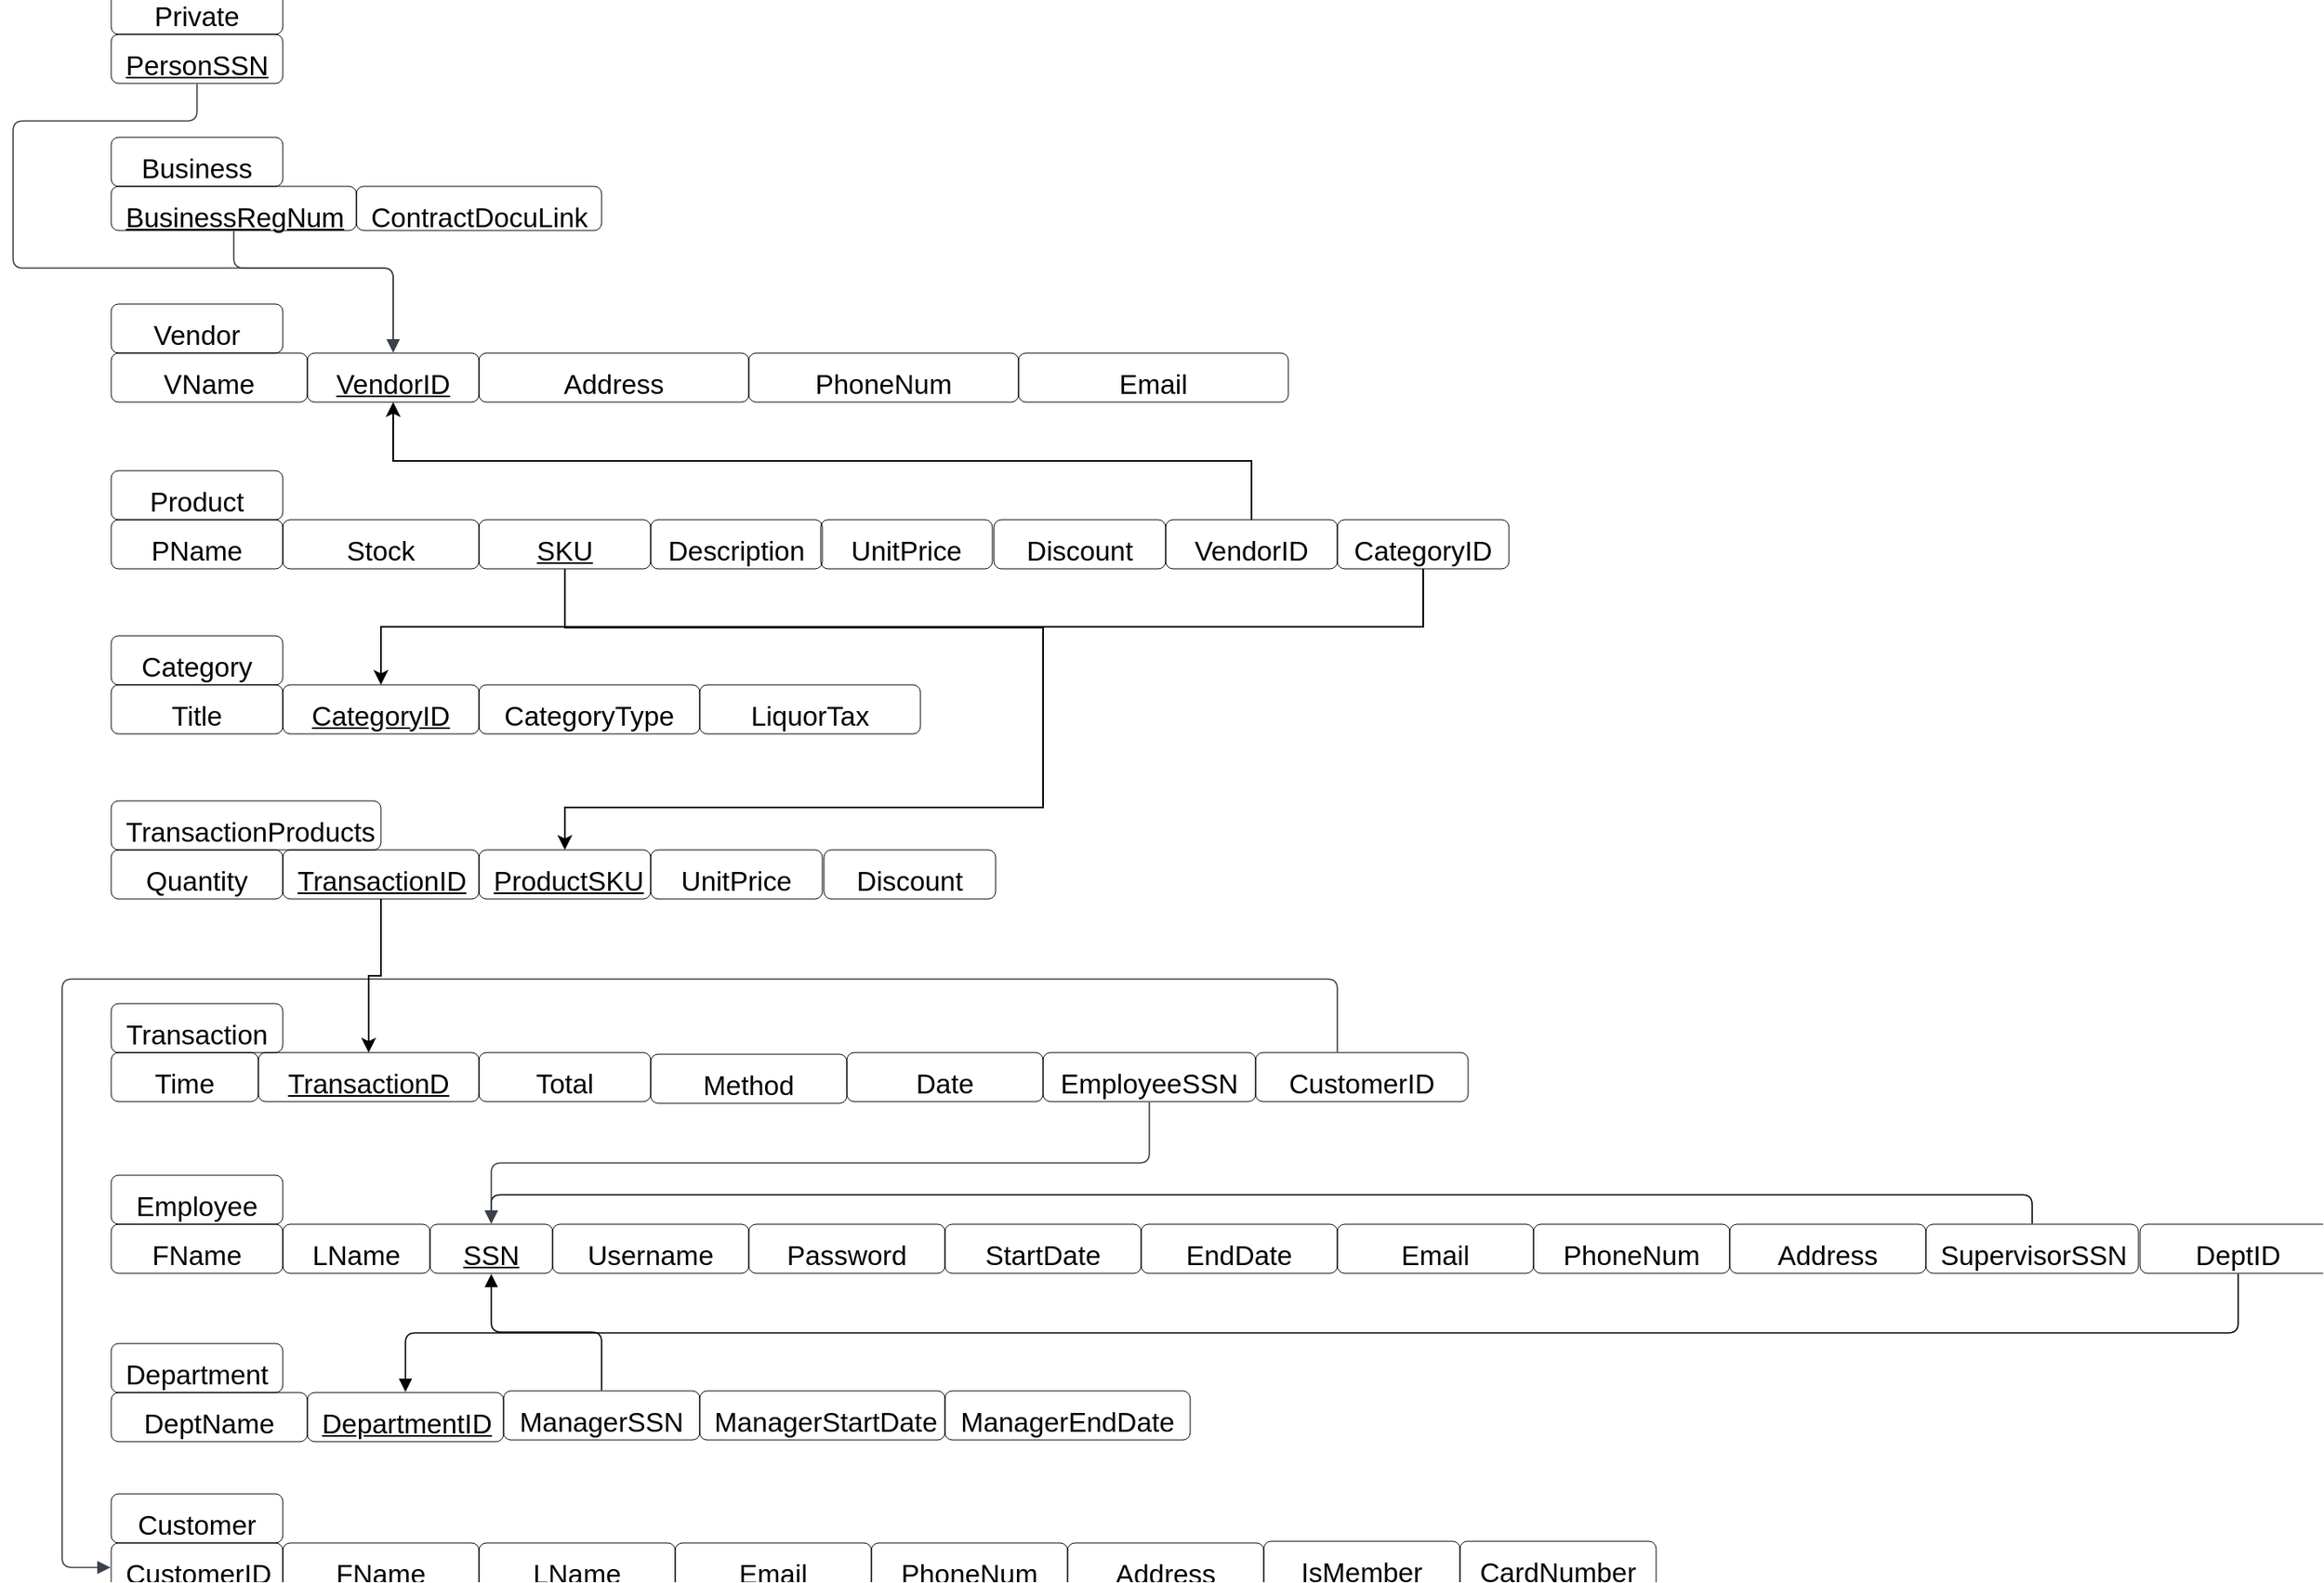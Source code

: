 <mxfile version="24.0.4" type="github">
  <diagram name="Page-1" id="0L31x0JCxt3D-X1f87Kg">
    <mxGraphModel dx="1730" dy="1568" grid="1" gridSize="10" guides="1" tooltips="1" connect="1" arrows="1" fold="1" page="1" pageScale="1" pageWidth="850" pageHeight="1100" math="0" shadow="0">
      <root>
        <mxCell id="0" />
        <mxCell id="1" parent="0" />
        <mxCell id="UhTZSJDojapIAJncs3Ie-1" value="Transaction" style="html=1;overflow=block;blockSpacing=1;whiteSpace=wrap;fontSize=16.7;spacing=9;strokeColor=#000000;rounded=1;absoluteArcSize=1;arcSize=9;fillColor=none;strokeWidth=NaN;lucidId=Yq1gV6EMWY4y;" parent="1" vertex="1">
          <mxGeometry x="-480" y="150" width="105" height="30" as="geometry" />
        </mxCell>
        <mxCell id="UhTZSJDojapIAJncs3Ie-2" value="Employee" style="html=1;overflow=block;blockSpacing=1;whiteSpace=wrap;fontSize=16.7;spacing=9;strokeColor=#000000;rounded=1;absoluteArcSize=1;arcSize=9;fillColor=none;strokeWidth=NaN;lucidId=8q1gLRhdCn5E;" parent="1" vertex="1">
          <mxGeometry x="-480" y="255" width="105" height="30" as="geometry" />
        </mxCell>
        <mxCell id="UhTZSJDojapIAJncs3Ie-3" value="TransactionD" style="html=1;overflow=block;blockSpacing=1;whiteSpace=wrap;fontSize=16.7;fontStyle=4;spacing=9;strokeColor=#000000;rounded=1;absoluteArcSize=1;arcSize=9;fillColor=none;strokeWidth=NaN;lucidId=nqdhqJ0Y.3lQ;" parent="1" vertex="1">
          <mxGeometry x="-390" y="180" width="135" height="30" as="geometry" />
        </mxCell>
        <mxCell id="UhTZSJDojapIAJncs3Ie-4" value="Total" style="html=1;overflow=block;blockSpacing=1;whiteSpace=wrap;fontSize=16.7;spacing=9;strokeColor=#000000;rounded=1;absoluteArcSize=1;arcSize=9;fillColor=none;strokeWidth=NaN;lucidId=XqdhWP~b3AbX;" parent="1" vertex="1">
          <mxGeometry x="-255" y="180" width="105" height="30" as="geometry" />
        </mxCell>
        <mxCell id="UhTZSJDojapIAJncs3Ie-5" value="Method" style="html=1;overflow=block;blockSpacing=1;whiteSpace=wrap;fontSize=16.7;spacing=9;strokeColor=#000000;rounded=1;absoluteArcSize=1;arcSize=9;fillColor=none;strokeWidth=NaN;lucidId=6qdhl-m-eXuS;" parent="1" vertex="1">
          <mxGeometry x="-150" y="181" width="120" height="30" as="geometry" />
        </mxCell>
        <mxCell id="UhTZSJDojapIAJncs3Ie-6" value="Date" style="html=1;overflow=block;blockSpacing=1;whiteSpace=wrap;fontSize=16.7;spacing=9;strokeColor=#000000;rounded=1;absoluteArcSize=1;arcSize=9;fillColor=none;strokeWidth=NaN;lucidId=~qdhrhmJoSZu;" parent="1" vertex="1">
          <mxGeometry x="-30" y="180" width="120" height="30" as="geometry" />
        </mxCell>
        <mxCell id="UhTZSJDojapIAJncs3Ie-7" value="Username" style="html=1;overflow=block;blockSpacing=1;whiteSpace=wrap;fontSize=16.7;spacing=9;strokeColor=#000000;rounded=1;absoluteArcSize=1;arcSize=9;fillColor=none;strokeWidth=NaN;lucidId=AZwh2IDCZcRk;" parent="1" vertex="1">
          <mxGeometry x="-210" y="285" width="120" height="30" as="geometry" />
        </mxCell>
        <mxCell id="UhTZSJDojapIAJncs3Ie-8" value="Password" style="html=1;overflow=block;blockSpacing=1;whiteSpace=wrap;fontSize=16.7;spacing=9;strokeColor=#000000;rounded=1;absoluteArcSize=1;arcSize=9;fillColor=none;strokeWidth=NaN;lucidId=AZwheVHke3oi;" parent="1" vertex="1">
          <mxGeometry x="-90" y="285" width="120" height="30" as="geometry" />
        </mxCell>
        <mxCell id="UhTZSJDojapIAJncs3Ie-9" value="StartDate" style="html=1;overflow=block;blockSpacing=1;whiteSpace=wrap;fontSize=16.7;spacing=9;strokeColor=#000000;rounded=1;absoluteArcSize=1;arcSize=9;fillColor=none;strokeWidth=NaN;lucidId=AZwhyjKMd5gG;" parent="1" vertex="1">
          <mxGeometry x="30" y="285" width="120" height="30" as="geometry" />
        </mxCell>
        <mxCell id="UhTZSJDojapIAJncs3Ie-10" value="EndDate" style="html=1;overflow=block;blockSpacing=1;whiteSpace=wrap;fontSize=16.7;spacing=9;strokeColor=#000000;rounded=1;absoluteArcSize=1;arcSize=9;fillColor=none;strokeWidth=NaN;lucidId=AZwhG_EfR~ET;" parent="1" vertex="1">
          <mxGeometry x="150" y="285" width="120" height="30" as="geometry" />
        </mxCell>
        <mxCell id="UhTZSJDojapIAJncs3Ie-11" value="Email" style="html=1;overflow=block;blockSpacing=1;whiteSpace=wrap;fontSize=16.7;spacing=9;strokeColor=#000000;rounded=1;absoluteArcSize=1;arcSize=9;fillColor=none;strokeWidth=NaN;lucidId=V0whcvL906yf;" parent="1" vertex="1">
          <mxGeometry x="270" y="285" width="120" height="30" as="geometry" />
        </mxCell>
        <mxCell id="UhTZSJDojapIAJncs3Ie-12" value="PhoneNum" style="html=1;overflow=block;blockSpacing=1;whiteSpace=wrap;fontSize=16.7;spacing=9;strokeColor=#000000;rounded=1;absoluteArcSize=1;arcSize=9;fillColor=none;strokeWidth=NaN;lucidId=80whD2hbYg2R;" parent="1" vertex="1">
          <mxGeometry x="390" y="285" width="120" height="30" as="geometry" />
        </mxCell>
        <mxCell id="UhTZSJDojapIAJncs3Ie-13" value="Address" style="html=1;overflow=block;blockSpacing=1;whiteSpace=wrap;fontSize=16.7;spacing=9;strokeColor=#000000;rounded=1;absoluteArcSize=1;arcSize=9;fillColor=none;strokeWidth=NaN;lucidId=x1who70yaUuA;" parent="1" vertex="1">
          <mxGeometry x="510" y="285" width="120" height="30" as="geometry" />
        </mxCell>
        <mxCell id="UhTZSJDojapIAJncs3Ie-14" value="LName" style="html=1;overflow=block;blockSpacing=1;whiteSpace=wrap;fontSize=16.7;spacing=9;strokeColor=#000000;rounded=1;absoluteArcSize=1;arcSize=9;fillColor=none;strokeWidth=NaN;lucidId=q3whD~-cCgUx;" parent="1" vertex="1">
          <mxGeometry x="-375" y="285" width="90" height="30" as="geometry" />
        </mxCell>
        <mxCell id="UhTZSJDojapIAJncs3Ie-15" value="FName" style="html=1;overflow=block;blockSpacing=1;whiteSpace=wrap;fontSize=16.7;spacing=9;strokeColor=#000000;rounded=1;absoluteArcSize=1;arcSize=9;fillColor=none;strokeWidth=NaN;lucidId=s3whrYaogn3L;" parent="1" vertex="1">
          <mxGeometry x="-480" y="285" width="105" height="30" as="geometry" />
        </mxCell>
        <mxCell id="UhTZSJDojapIAJncs3Ie-16" value="Department" style="html=1;overflow=block;blockSpacing=1;whiteSpace=wrap;fontSize=16.7;spacing=9;strokeColor=#000000;rounded=1;absoluteArcSize=1;arcSize=9;fillColor=none;strokeWidth=NaN;lucidId=V7whF-TBnMT7;" parent="1" vertex="1">
          <mxGeometry x="-480" y="358" width="105" height="30" as="geometry" />
        </mxCell>
        <mxCell id="UhTZSJDojapIAJncs3Ie-17" value="DepartmentID" style="html=1;overflow=block;blockSpacing=1;whiteSpace=wrap;fontSize=16.7;fontStyle=4;spacing=9;strokeColor=#000000;rounded=1;absoluteArcSize=1;arcSize=9;fillColor=none;strokeWidth=NaN;lucidId=V7whpLSgJsBF;" parent="1" vertex="1">
          <mxGeometry x="-360" y="388" width="120" height="30" as="geometry" />
        </mxCell>
        <mxCell id="UhTZSJDojapIAJncs3Ie-18" value="SupervisorSSN" style="html=1;overflow=block;blockSpacing=1;whiteSpace=wrap;fontSize=16.7;spacing=9;strokeColor=#000000;rounded=1;absoluteArcSize=1;arcSize=9;fillColor=none;strokeWidth=NaN;lucidId=Zdxho9hIk2cQ;" parent="1" vertex="1">
          <mxGeometry x="630" y="285" width="130" height="30" as="geometry" />
        </mxCell>
        <mxCell id="UhTZSJDojapIAJncs3Ie-19" value="DeptID" style="html=1;overflow=block;blockSpacing=1;whiteSpace=wrap;fontSize=16.7;spacing=9;strokeColor=#000000;rounded=1;absoluteArcSize=1;arcSize=9;fillColor=none;strokeWidth=NaN;lucidId=Wexh.4-Y-VP3;" parent="1" vertex="1">
          <mxGeometry x="761" y="285" width="120" height="30" as="geometry" />
        </mxCell>
        <mxCell id="UhTZSJDojapIAJncs3Ie-20" value="ManagerSSN" style="html=1;overflow=block;blockSpacing=1;whiteSpace=wrap;fontSize=16.7;spacing=9;strokeColor=#000000;rounded=1;absoluteArcSize=1;arcSize=9;fillColor=none;strokeWidth=NaN;lucidId=MhxhNHQ4AL._;" parent="1" vertex="1">
          <mxGeometry x="-240" y="387" width="120" height="30" as="geometry" />
        </mxCell>
        <mxCell id="UhTZSJDojapIAJncs3Ie-21" value="ManagerStartDate" style="html=1;overflow=block;blockSpacing=1;whiteSpace=wrap;fontSize=16.7;spacing=9;strokeColor=#000000;rounded=1;absoluteArcSize=1;arcSize=9;fillColor=none;strokeWidth=NaN;lucidId=0hxhVE2IZeMM;" parent="1" vertex="1">
          <mxGeometry x="-120" y="387" width="150" height="30" as="geometry" />
        </mxCell>
        <mxCell id="UhTZSJDojapIAJncs3Ie-22" value="ManagerEndDate" style="html=1;overflow=block;blockSpacing=1;whiteSpace=wrap;fontSize=16.7;spacing=9;strokeColor=#000000;rounded=1;absoluteArcSize=1;arcSize=9;fillColor=none;strokeWidth=NaN;lucidId=gixhGlueWvre;" parent="1" vertex="1">
          <mxGeometry x="30" y="387" width="150" height="30" as="geometry" />
        </mxCell>
        <mxCell id="UhTZSJDojapIAJncs3Ie-23" value="DeptName" style="html=1;overflow=block;blockSpacing=1;whiteSpace=wrap;fontSize=16.7;spacing=9;strokeColor=#000000;rounded=1;absoluteArcSize=1;arcSize=9;fillColor=none;strokeWidth=NaN;lucidId=AjxhQKYyx75y;" parent="1" vertex="1">
          <mxGeometry x="-480" y="388" width="120" height="30" as="geometry" />
        </mxCell>
        <mxCell id="UhTZSJDojapIAJncs3Ie-24" value="SSN" style="html=1;overflow=block;blockSpacing=1;whiteSpace=wrap;fontSize=16.7;fontStyle=4;spacing=9;strokeColor=#000000;rounded=1;absoluteArcSize=1;arcSize=9;fillColor=none;strokeWidth=NaN;lucidId=0jxhKDyI0.M3;" parent="1" vertex="1">
          <mxGeometry x="-285" y="285" width="75" height="30" as="geometry" />
        </mxCell>
        <mxCell id="UhTZSJDojapIAJncs3Ie-25" value="" style="html=1;jettySize=18;whiteSpace=wrap;fontSize=13;strokeColor=#000000;strokeOpacity=100;strokeWidth=0.8;rounded=1;arcSize=12;edgeStyle=orthogonalEdgeStyle;startArrow=none;endArrow=block;endFill=1;exitX=0.5;exitY=-0.012;exitPerimeter=0;entryX=0.5;entryY=-0.012;entryPerimeter=0;lucidId=1kxhruS2P8~f;" parent="1" source="UhTZSJDojapIAJncs3Ie-18" target="UhTZSJDojapIAJncs3Ie-24" edge="1">
          <mxGeometry width="100" height="100" relative="1" as="geometry">
            <Array as="points" />
          </mxGeometry>
        </mxCell>
        <mxCell id="UhTZSJDojapIAJncs3Ie-26" value="" style="html=1;jettySize=18;whiteSpace=wrap;fontSize=13;strokeColor=#000000;strokeOpacity=100;strokeWidth=0.8;rounded=1;arcSize=12;edgeStyle=orthogonalEdgeStyle;startArrow=none;endArrow=block;endFill=1;exitX=0.5;exitY=-0.012;exitPerimeter=0;entryX=0.5;entryY=1.012;entryPerimeter=0;lucidId=7kxh3mrra-k9;" parent="1" source="UhTZSJDojapIAJncs3Ie-20" target="UhTZSJDojapIAJncs3Ie-24" edge="1">
          <mxGeometry width="100" height="100" relative="1" as="geometry">
            <Array as="points" />
          </mxGeometry>
        </mxCell>
        <mxCell id="UhTZSJDojapIAJncs3Ie-27" value="" style="html=1;jettySize=18;whiteSpace=wrap;fontSize=13;strokeColor=#000000;strokeOpacity=100;strokeWidth=0.8;rounded=1;arcSize=12;edgeStyle=orthogonalEdgeStyle;startArrow=none;endArrow=block;endFill=1;exitX=0.5;exitY=1.012;exitPerimeter=0;entryX=0.5;entryY=-0.012;entryPerimeter=0;lucidId=YlxhlqVjebws;" parent="1" source="UhTZSJDojapIAJncs3Ie-19" target="UhTZSJDojapIAJncs3Ie-17" edge="1">
          <mxGeometry width="100" height="100" relative="1" as="geometry">
            <Array as="points" />
          </mxGeometry>
        </mxCell>
        <mxCell id="UhTZSJDojapIAJncs3Ie-28" value="EmployeeSSN" style="html=1;overflow=block;blockSpacing=1;whiteSpace=wrap;fontSize=16.7;spacing=9;strokeColor=#000000;rounded=1;absoluteArcSize=1;arcSize=9;fillColor=none;strokeWidth=NaN;lucidId=xmxhDJ.Iz-fq;" parent="1" vertex="1">
          <mxGeometry x="90" y="180" width="130" height="30" as="geometry" />
        </mxCell>
        <mxCell id="UhTZSJDojapIAJncs3Ie-29" value="" style="html=1;jettySize=18;whiteSpace=wrap;fontSize=13;strokeColor=#3a414a;strokeOpacity=100;strokeWidth=0.8;rounded=1;arcSize=12;edgeStyle=orthogonalEdgeStyle;startArrow=none;endArrow=block;endFill=1;exitX=0.5;exitY=1.012;exitPerimeter=0;entryX=0.5;entryY=-0.012;entryPerimeter=0;lucidId=NmxhPEVHiZgi;" parent="1" source="UhTZSJDojapIAJncs3Ie-28" target="UhTZSJDojapIAJncs3Ie-24" edge="1">
          <mxGeometry width="100" height="100" relative="1" as="geometry">
            <Array as="points" />
          </mxGeometry>
        </mxCell>
        <mxCell id="UhTZSJDojapIAJncs3Ie-30" value="Time" style="html=1;overflow=block;blockSpacing=1;whiteSpace=wrap;fontSize=16.7;spacing=9;strokeColor=#000000;rounded=1;absoluteArcSize=1;arcSize=9;fillColor=none;strokeWidth=NaN;lucidId=_mxhJ_ihVAgu;" parent="1" vertex="1">
          <mxGeometry x="-480" y="180" width="90" height="30" as="geometry" />
        </mxCell>
        <mxCell id="UhTZSJDojapIAJncs3Ie-31" value="Customer" style="html=1;overflow=block;blockSpacing=1;whiteSpace=wrap;fontSize=16.7;spacing=9;strokeColor=#000000;rounded=1;absoluteArcSize=1;arcSize=9;fillColor=none;strokeWidth=NaN;lucidId=npxh0uyaCyRX;" parent="1" vertex="1">
          <mxGeometry x="-480" y="450" width="105" height="30" as="geometry" />
        </mxCell>
        <mxCell id="UhTZSJDojapIAJncs3Ie-32" value="CustomerID" style="html=1;overflow=block;blockSpacing=1;whiteSpace=wrap;fontSize=16.7;fontStyle=4;spacing=9;strokeColor=#000000;rounded=1;absoluteArcSize=1;arcSize=9;fillColor=none;strokeWidth=NaN;lucidId=npxhJ9xA.a8S;" parent="1" vertex="1">
          <mxGeometry x="-480" y="480" width="105" height="30" as="geometry" />
        </mxCell>
        <mxCell id="UhTZSJDojapIAJncs3Ie-34" value="" style="html=1;jettySize=18;whiteSpace=wrap;fontSize=13;strokeColor=#3a414a;strokeOpacity=100;strokeWidth=0.8;rounded=1;arcSize=12;edgeStyle=orthogonalEdgeStyle;startArrow=none;endArrow=block;endFill=1;exitX=0.5;exitY=-0.012;exitPerimeter=0;entryX=-0.004;entryY=0.5;entryPerimeter=0;lucidId=5yxh2ec2hhG.;" parent="1" target="UhTZSJDojapIAJncs3Ie-32" edge="1">
          <mxGeometry width="100" height="100" relative="1" as="geometry">
            <Array as="points">
              <mxPoint x="270" y="135" />
              <mxPoint x="-510" y="135" />
              <mxPoint x="-510" y="495" />
            </Array>
            <mxPoint x="270" y="179.64" as="sourcePoint" />
          </mxGeometry>
        </mxCell>
        <mxCell id="UhTZSJDojapIAJncs3Ie-36" value="FName" style="html=1;overflow=block;blockSpacing=1;whiteSpace=wrap;fontSize=16.7;spacing=9;strokeColor=#000000;rounded=1;absoluteArcSize=1;arcSize=9;fillColor=none;strokeWidth=NaN;lucidId=xzxhWytjlxNh;" parent="1" vertex="1">
          <mxGeometry x="-375" y="480" width="120" height="30" as="geometry" />
        </mxCell>
        <mxCell id="UhTZSJDojapIAJncs3Ie-38" value="CardNumber" style="html=1;overflow=block;blockSpacing=1;whiteSpace=wrap;fontSize=16.7;spacing=9;strokeColor=#000000;rounded=1;absoluteArcSize=1;arcSize=9;fillColor=none;strokeWidth=NaN;lucidId=Dzxh0kTM7rri;" parent="1" vertex="1">
          <mxGeometry x="345" y="479" width="120" height="30" as="geometry" />
        </mxCell>
        <mxCell id="UhTZSJDojapIAJncs3Ie-39" value="LName" style="html=1;overflow=block;blockSpacing=1;whiteSpace=wrap;fontSize=16.7;spacing=9;strokeColor=#000000;rounded=1;absoluteArcSize=1;arcSize=9;fillColor=none;strokeWidth=NaN;lucidId=vAxhLIw62uAn;" parent="1" vertex="1">
          <mxGeometry x="-255" y="480" width="120" height="30" as="geometry" />
        </mxCell>
        <mxCell id="UhTZSJDojapIAJncs3Ie-43" value="Email" style="html=1;overflow=block;blockSpacing=1;whiteSpace=wrap;fontSize=16.7;spacing=9;strokeColor=#000000;rounded=1;absoluteArcSize=1;arcSize=9;fillColor=none;strokeWidth=NaN;lucidId=pExhsK3yjRsr;" parent="1" vertex="1">
          <mxGeometry x="-135" y="480" width="120" height="30" as="geometry" />
        </mxCell>
        <mxCell id="UhTZSJDojapIAJncs3Ie-44" value="PhoneNum" style="html=1;overflow=block;blockSpacing=1;whiteSpace=wrap;fontSize=16.7;spacing=9;strokeColor=#000000;rounded=1;absoluteArcSize=1;arcSize=9;fillColor=none;strokeWidth=NaN;lucidId=pExhnXIh9gMP;" parent="1" vertex="1">
          <mxGeometry x="-15" y="480" width="120" height="30" as="geometry" />
        </mxCell>
        <mxCell id="UhTZSJDojapIAJncs3Ie-45" value="Address" style="html=1;overflow=block;blockSpacing=1;whiteSpace=wrap;fontSize=16.7;spacing=9;strokeColor=#000000;rounded=1;absoluteArcSize=1;arcSize=9;fillColor=none;strokeWidth=NaN;lucidId=pExhKP2ixfmc;" parent="1" vertex="1">
          <mxGeometry x="105" y="480" width="120" height="30" as="geometry" />
        </mxCell>
        <mxCell id="UhTZSJDojapIAJncs3Ie-47" value="Product" style="html=1;overflow=block;blockSpacing=1;whiteSpace=wrap;fontSize=16.7;spacing=9;strokeColor=#000000;rounded=1;absoluteArcSize=1;arcSize=9;fillColor=none;strokeWidth=NaN;lucidId=I3xhLp7_MDGh;" parent="1" vertex="1">
          <mxGeometry x="-480" y="-176" width="105" height="30" as="geometry" />
        </mxCell>
        <mxCell id="UhTZSJDojapIAJncs3Ie-48" value="Stock" style="html=1;overflow=block;blockSpacing=1;whiteSpace=wrap;fontSize=16.7;spacing=9;strokeColor=#000000;rounded=1;absoluteArcSize=1;arcSize=9;fillColor=none;strokeWidth=NaN;lucidId=I3xh8Iu-50JL;" parent="1" vertex="1">
          <mxGeometry x="-375" y="-146" width="120" height="30" as="geometry" />
        </mxCell>
        <mxCell id="UhTZSJDojapIAJncs3Ie-49" value="Description" style="html=1;overflow=block;blockSpacing=1;whiteSpace=wrap;fontSize=16.7;spacing=9;strokeColor=#000000;rounded=1;absoluteArcSize=1;arcSize=9;fillColor=none;strokeWidth=NaN;lucidId=I3xhb1~k3MBC;" parent="1" vertex="1">
          <mxGeometry x="-150" y="-146" width="105" height="30" as="geometry" />
        </mxCell>
        <mxCell id="UhTZSJDojapIAJncs3Ie-50" value="UnitPrice" style="html=1;overflow=block;blockSpacing=1;whiteSpace=wrap;fontSize=16.7;spacing=9;strokeColor=#000000;rounded=1;absoluteArcSize=1;arcSize=9;fillColor=none;strokeWidth=NaN;lucidId=I3xhuEGo4aVJ;" parent="1" vertex="1">
          <mxGeometry x="-46" y="-146" width="105" height="30" as="geometry" />
        </mxCell>
        <mxCell id="j2eGXd5jl4nRpo58upJa-15" style="edgeStyle=orthogonalEdgeStyle;rounded=0;orthogonalLoop=1;jettySize=auto;html=1;exitX=0.5;exitY=1;exitDx=0;exitDy=0;entryX=0.5;entryY=0;entryDx=0;entryDy=0;" parent="1" source="UhTZSJDojapIAJncs3Ie-51" target="UhTZSJDojapIAJncs3Ie-55" edge="1">
          <mxGeometry relative="1" as="geometry">
            <Array as="points">
              <mxPoint x="-202" y="-80" />
              <mxPoint x="90" y="-80" />
              <mxPoint x="90" y="30" />
              <mxPoint x="-202" y="30" />
            </Array>
          </mxGeometry>
        </mxCell>
        <mxCell id="UhTZSJDojapIAJncs3Ie-51" value="SKU" style="html=1;overflow=block;blockSpacing=1;whiteSpace=wrap;fontSize=16.7;fontStyle=4;spacing=9;strokeColor=#000000;rounded=1;absoluteArcSize=1;arcSize=9;fillColor=none;strokeWidth=NaN;lucidId=I3xhfhjUNjbj;" parent="1" vertex="1">
          <mxGeometry x="-255" y="-146" width="105" height="30" as="geometry" />
        </mxCell>
        <mxCell id="UhTZSJDojapIAJncs3Ie-52" value="PName" style="html=1;overflow=block;blockSpacing=1;whiteSpace=wrap;fontSize=16.7;spacing=9;strokeColor=#000000;rounded=1;absoluteArcSize=1;arcSize=9;fillColor=none;strokeWidth=NaN;lucidId=I3xhKr7yX~lY;" parent="1" vertex="1">
          <mxGeometry x="-480" y="-146" width="105" height="30" as="geometry" />
        </mxCell>
        <mxCell id="UhTZSJDojapIAJncs3Ie-53" value="TransactionProducts" style="html=1;overflow=block;blockSpacing=1;whiteSpace=wrap;fontSize=16.7;spacing=9;strokeColor=#000000;rounded=1;absoluteArcSize=1;arcSize=9;fillColor=none;strokeWidth=NaN;lucidId=T3xh0F.bp1L6;" parent="1" vertex="1">
          <mxGeometry x="-480" y="26" width="165" height="30" as="geometry" />
        </mxCell>
        <mxCell id="j2eGXd5jl4nRpo58upJa-2" style="edgeStyle=orthogonalEdgeStyle;rounded=0;orthogonalLoop=1;jettySize=auto;html=1;exitX=0.5;exitY=1;exitDx=0;exitDy=0;entryX=0.5;entryY=0;entryDx=0;entryDy=0;" parent="1" source="UhTZSJDojapIAJncs3Ie-54" target="UhTZSJDojapIAJncs3Ie-3" edge="1">
          <mxGeometry relative="1" as="geometry" />
        </mxCell>
        <mxCell id="UhTZSJDojapIAJncs3Ie-54" value="TransactionID" style="html=1;overflow=block;blockSpacing=1;whiteSpace=wrap;fontSize=16.7;fontStyle=4;spacing=9;strokeColor=#000000;rounded=1;absoluteArcSize=1;arcSize=9;fillColor=none;strokeWidth=NaN;lucidId=T3xhupfZFF7q;" parent="1" vertex="1">
          <mxGeometry x="-375" y="56" width="120" height="30" as="geometry" />
        </mxCell>
        <mxCell id="UhTZSJDojapIAJncs3Ie-55" value="ProductSKU" style="html=1;overflow=block;blockSpacing=1;whiteSpace=wrap;fontSize=16.7;fontStyle=4;spacing=9;strokeColor=#000000;rounded=1;absoluteArcSize=1;arcSize=9;fillColor=none;strokeWidth=NaN;lucidId=T3xhiu6N-oRH;" parent="1" vertex="1">
          <mxGeometry x="-255" y="56" width="105" height="30" as="geometry" />
        </mxCell>
        <mxCell id="UhTZSJDojapIAJncs3Ie-56" value="Quantity" style="html=1;overflow=block;blockSpacing=1;whiteSpace=wrap;fontSize=16.7;spacing=9;strokeColor=#000000;rounded=1;absoluteArcSize=1;arcSize=9;fillColor=none;strokeWidth=NaN;lucidId=T3xhVhkVQDwZ;" parent="1" vertex="1">
          <mxGeometry x="-480" y="56" width="105" height="30" as="geometry" />
        </mxCell>
        <mxCell id="UhTZSJDojapIAJncs3Ie-58" value="Vendor" style="html=1;overflow=block;blockSpacing=1;whiteSpace=wrap;fontSize=16.7;spacing=9;strokeColor=#000000;rounded=1;absoluteArcSize=1;arcSize=9;fillColor=none;strokeWidth=NaN;lucidId=B5xhH_DfAYKg;" parent="1" vertex="1">
          <mxGeometry x="-480" y="-278" width="105" height="30" as="geometry" />
        </mxCell>
        <mxCell id="UhTZSJDojapIAJncs3Ie-59" value="VendorID" style="html=1;overflow=block;blockSpacing=1;whiteSpace=wrap;fontSize=16.7;fontStyle=4;spacing=9;strokeColor=#000000;rounded=1;absoluteArcSize=1;arcSize=9;fillColor=none;strokeWidth=NaN;lucidId=B5xhirVMHGuk;" parent="1" vertex="1">
          <mxGeometry x="-360" y="-248" width="105" height="30" as="geometry" />
        </mxCell>
        <mxCell id="UhTZSJDojapIAJncs3Ie-60" value="Address" style="html=1;overflow=block;blockSpacing=1;whiteSpace=wrap;fontSize=16.7;spacing=9;strokeColor=#000000;rounded=1;absoluteArcSize=1;arcSize=9;fillColor=none;strokeWidth=NaN;lucidId=B5xhxztJ.X1T;" parent="1" vertex="1">
          <mxGeometry x="-255" y="-248" width="165" height="30" as="geometry" />
        </mxCell>
        <mxCell id="UhTZSJDojapIAJncs3Ie-61" value="PhoneNum" style="html=1;overflow=block;blockSpacing=1;whiteSpace=wrap;fontSize=16.7;spacing=9;strokeColor=#000000;rounded=1;absoluteArcSize=1;arcSize=9;fillColor=none;strokeWidth=NaN;lucidId=B5xhot2.PaBt;" parent="1" vertex="1">
          <mxGeometry x="-90" y="-248" width="165" height="30" as="geometry" />
        </mxCell>
        <mxCell id="UhTZSJDojapIAJncs3Ie-69" value="Email" style="html=1;overflow=block;blockSpacing=1;whiteSpace=wrap;fontSize=16.7;spacing=9;strokeColor=#000000;rounded=1;absoluteArcSize=1;arcSize=9;fillColor=none;strokeWidth=NaN;lucidId=g9xhdoX-oe_5;" parent="1" vertex="1">
          <mxGeometry x="75" y="-248" width="165" height="30" as="geometry" />
        </mxCell>
        <mxCell id="UhTZSJDojapIAJncs3Ie-70" value="Business" style="html=1;overflow=block;blockSpacing=1;whiteSpace=wrap;fontSize=16.7;spacing=9;strokeColor=#000000;rounded=1;absoluteArcSize=1;arcSize=9;fillColor=none;strokeWidth=NaN;lucidId=S-xhn~PVt85Q;" parent="1" vertex="1">
          <mxGeometry x="-480" y="-380" width="105" height="30" as="geometry" />
        </mxCell>
        <mxCell id="UhTZSJDojapIAJncs3Ie-71" value="BusinessRegNum" style="html=1;overflow=block;blockSpacing=1;whiteSpace=wrap;fontSize=16.7;fontStyle=4;spacing=9;strokeColor=#000000;rounded=1;absoluteArcSize=1;arcSize=9;fillColor=none;strokeWidth=NaN;lucidId=B_xh7B2Hqomi;" parent="1" vertex="1">
          <mxGeometry x="-480" y="-350" width="150" height="27" as="geometry" />
        </mxCell>
        <mxCell id="UhTZSJDojapIAJncs3Ie-72" value="VName" style="html=1;overflow=block;blockSpacing=1;whiteSpace=wrap;fontSize=16.7;spacing=9;strokeColor=#000000;rounded=1;absoluteArcSize=1;arcSize=9;fillColor=none;strokeWidth=NaN;lucidId=1_xh-u9nwIgR;" parent="1" vertex="1">
          <mxGeometry x="-480" y="-248" width="120" height="30" as="geometry" />
        </mxCell>
        <mxCell id="UhTZSJDojapIAJncs3Ie-73" value="" style="html=1;jettySize=18;whiteSpace=wrap;fontSize=13;strokeColor=#3a414a;strokeOpacity=100;strokeWidth=0.8;rounded=1;arcSize=12;edgeStyle=orthogonalEdgeStyle;startArrow=none;endArrow=block;endFill=1;exitX=0.5;exitY=1.014;exitPerimeter=0;entryX=0.5;entryY=-0.012;entryPerimeter=0;lucidId=-_xh2f8tW5Vg;" parent="1" source="UhTZSJDojapIAJncs3Ie-71" target="UhTZSJDojapIAJncs3Ie-59" edge="1">
          <mxGeometry width="100" height="100" relative="1" as="geometry">
            <Array as="points">
              <mxPoint x="-405" y="-300" />
              <mxPoint x="-307" y="-300" />
            </Array>
          </mxGeometry>
        </mxCell>
        <mxCell id="UhTZSJDojapIAJncs3Ie-74" value="Private" style="html=1;overflow=block;blockSpacing=1;whiteSpace=wrap;fontSize=16.7;spacing=9;strokeColor=#000000;rounded=1;absoluteArcSize=1;arcSize=9;fillColor=none;strokeWidth=NaN;lucidId=s~xh~brEpf3E;" parent="1" vertex="1">
          <mxGeometry x="-480" y="-473" width="105" height="30" as="geometry" />
        </mxCell>
        <mxCell id="UhTZSJDojapIAJncs3Ie-75" value="PersonSSN" style="html=1;overflow=block;blockSpacing=1;whiteSpace=wrap;fontSize=16.7;fontStyle=4;spacing=9;strokeColor=#000000;rounded=1;absoluteArcSize=1;arcSize=9;fillColor=none;strokeWidth=NaN;lucidId=s~xhUaOYNvCe;" parent="1" vertex="1">
          <mxGeometry x="-480" y="-443" width="105" height="30" as="geometry" />
        </mxCell>
        <mxCell id="UhTZSJDojapIAJncs3Ie-76" value="" style="html=1;jettySize=18;whiteSpace=wrap;fontSize=13;strokeColor=#3a414a;strokeOpacity=100;strokeWidth=0.8;rounded=1;arcSize=12;edgeStyle=orthogonalEdgeStyle;startArrow=none;endArrow=block;endFill=1;exitX=0.5;exitY=1.012;exitPerimeter=0;entryX=0.5;entryY=-0.012;entryPerimeter=0;lucidId=vayhGGh.e3SL;" parent="1" source="UhTZSJDojapIAJncs3Ie-75" target="UhTZSJDojapIAJncs3Ie-59" edge="1">
          <mxGeometry width="100" height="100" relative="1" as="geometry">
            <Array as="points">
              <mxPoint x="-427" y="-390" />
              <mxPoint x="-540" y="-390" />
              <mxPoint x="-540" y="-300" />
              <mxPoint x="-307" y="-300" />
            </Array>
          </mxGeometry>
        </mxCell>
        <mxCell id="UhTZSJDojapIAJncs3Ie-77" value="ContractDocuLink" style="html=1;overflow=block;blockSpacing=1;whiteSpace=wrap;fontSize=16.7;spacing=9;strokeColor=#000000;rounded=1;absoluteArcSize=1;arcSize=9;fillColor=none;strokeWidth=NaN;lucidId=idyhfqxgVqBQ;" parent="1" vertex="1">
          <mxGeometry x="-330" y="-350" width="150" height="27" as="geometry" />
        </mxCell>
        <mxCell id="UhTZSJDojapIAJncs3Ie-78" value="Discount" style="html=1;overflow=block;blockSpacing=1;whiteSpace=wrap;fontSize=16.7;spacing=9;strokeColor=#000000;rounded=1;absoluteArcSize=1;arcSize=9;fillColor=none;strokeWidth=NaN;lucidId=fmyh-OvD49VR;" parent="1" vertex="1">
          <mxGeometry x="60" y="-146" width="105" height="30" as="geometry" />
        </mxCell>
        <mxCell id="j2eGXd5jl4nRpo58upJa-1" value="IsMember" style="html=1;overflow=block;blockSpacing=1;whiteSpace=wrap;fontSize=16.7;spacing=9;strokeColor=#000000;rounded=1;absoluteArcSize=1;arcSize=9;fillColor=none;strokeWidth=NaN;lucidId=pExhKP2ixfmc;" parent="1" vertex="1">
          <mxGeometry x="225" y="479" width="120" height="30" as="geometry" />
        </mxCell>
        <mxCell id="j2eGXd5jl4nRpo58upJa-3" value="CustomerID" style="html=1;overflow=block;blockSpacing=1;whiteSpace=wrap;fontSize=16.7;spacing=9;strokeColor=#000000;rounded=1;absoluteArcSize=1;arcSize=9;fillColor=none;strokeWidth=NaN;lucidId=xmxhDJ.Iz-fq;" parent="1" vertex="1">
          <mxGeometry x="220" y="180" width="130" height="30" as="geometry" />
        </mxCell>
        <mxCell id="j2eGXd5jl4nRpo58upJa-5" style="edgeStyle=orthogonalEdgeStyle;rounded=0;orthogonalLoop=1;jettySize=auto;html=1;exitX=0.5;exitY=0;exitDx=0;exitDy=0;entryX=0.5;entryY=1;entryDx=0;entryDy=0;" parent="1" source="j2eGXd5jl4nRpo58upJa-4" target="UhTZSJDojapIAJncs3Ie-59" edge="1">
          <mxGeometry relative="1" as="geometry" />
        </mxCell>
        <mxCell id="j2eGXd5jl4nRpo58upJa-4" value="VendorID" style="html=1;overflow=block;blockSpacing=1;whiteSpace=wrap;fontSize=16.7;spacing=9;strokeColor=#000000;rounded=1;absoluteArcSize=1;arcSize=9;fillColor=none;strokeWidth=NaN;lucidId=fmyh-OvD49VR;" parent="1" vertex="1">
          <mxGeometry x="165" y="-146" width="105" height="30" as="geometry" />
        </mxCell>
        <mxCell id="j2eGXd5jl4nRpo58upJa-6" value="Category" style="html=1;overflow=block;blockSpacing=1;whiteSpace=wrap;fontSize=16.7;spacing=9;strokeColor=#000000;rounded=1;absoluteArcSize=1;arcSize=9;fillColor=none;strokeWidth=NaN;lucidId=I3xhLp7_MDGh;" parent="1" vertex="1">
          <mxGeometry x="-480" y="-75" width="105" height="30" as="geometry" />
        </mxCell>
        <mxCell id="j2eGXd5jl4nRpo58upJa-7" value="&lt;u&gt;CategoryID&lt;/u&gt;" style="html=1;overflow=block;blockSpacing=1;whiteSpace=wrap;fontSize=16.7;spacing=9;strokeColor=#000000;rounded=1;absoluteArcSize=1;arcSize=9;fillColor=none;strokeWidth=NaN;lucidId=I3xh8Iu-50JL;" parent="1" vertex="1">
          <mxGeometry x="-375" y="-45" width="120" height="30" as="geometry" />
        </mxCell>
        <mxCell id="j2eGXd5jl4nRpo58upJa-9" value="Title" style="html=1;overflow=block;blockSpacing=1;whiteSpace=wrap;fontSize=16.7;spacing=9;strokeColor=#000000;rounded=1;absoluteArcSize=1;arcSize=9;fillColor=none;strokeWidth=NaN;lucidId=I3xhKr7yX~lY;" parent="1" vertex="1">
          <mxGeometry x="-480" y="-45" width="105" height="30" as="geometry" />
        </mxCell>
        <mxCell id="j2eGXd5jl4nRpo58upJa-11" style="edgeStyle=orthogonalEdgeStyle;rounded=0;orthogonalLoop=1;jettySize=auto;html=1;exitX=0.5;exitY=1;exitDx=0;exitDy=0;entryX=0.5;entryY=0;entryDx=0;entryDy=0;" parent="1" source="j2eGXd5jl4nRpo58upJa-10" target="j2eGXd5jl4nRpo58upJa-7" edge="1">
          <mxGeometry relative="1" as="geometry" />
        </mxCell>
        <mxCell id="j2eGXd5jl4nRpo58upJa-10" value="CategoryID" style="html=1;overflow=block;blockSpacing=1;whiteSpace=wrap;fontSize=16.7;spacing=9;strokeColor=#000000;rounded=1;absoluteArcSize=1;arcSize=9;fillColor=none;strokeWidth=NaN;lucidId=fmyh-OvD49VR;" parent="1" vertex="1">
          <mxGeometry x="270" y="-146" width="105" height="30" as="geometry" />
        </mxCell>
        <mxCell id="j2eGXd5jl4nRpo58upJa-13" value="CategoryType" style="html=1;overflow=block;blockSpacing=1;whiteSpace=wrap;fontSize=16.7;spacing=9;strokeColor=#000000;rounded=1;absoluteArcSize=1;arcSize=9;fillColor=none;strokeWidth=NaN;lucidId=I3xhKr7yX~lY;" parent="1" vertex="1">
          <mxGeometry x="-255" y="-45" width="135" height="30" as="geometry" />
        </mxCell>
        <mxCell id="j2eGXd5jl4nRpo58upJa-14" value="LiquorTax" style="html=1;overflow=block;blockSpacing=1;whiteSpace=wrap;fontSize=16.7;spacing=9;strokeColor=#000000;rounded=1;absoluteArcSize=1;arcSize=9;fillColor=none;strokeWidth=NaN;lucidId=I3xhKr7yX~lY;" parent="1" vertex="1">
          <mxGeometry x="-120" y="-45" width="135" height="30" as="geometry" />
        </mxCell>
        <mxCell id="ApwcupSlBM-B8qe_Yfm7-2" value="UnitPrice" style="html=1;overflow=block;blockSpacing=1;whiteSpace=wrap;fontSize=16.7;spacing=9;strokeColor=#000000;rounded=1;absoluteArcSize=1;arcSize=9;fillColor=none;strokeWidth=NaN;lucidId=I3xhuEGo4aVJ;" vertex="1" parent="1">
          <mxGeometry x="-150" y="56" width="105" height="30" as="geometry" />
        </mxCell>
        <mxCell id="ApwcupSlBM-B8qe_Yfm7-3" value="Discount" style="html=1;overflow=block;blockSpacing=1;whiteSpace=wrap;fontSize=16.7;spacing=9;strokeColor=#000000;rounded=1;absoluteArcSize=1;arcSize=9;fillColor=none;strokeWidth=NaN;lucidId=fmyh-OvD49VR;" vertex="1" parent="1">
          <mxGeometry x="-44" y="56" width="105" height="30" as="geometry" />
        </mxCell>
      </root>
    </mxGraphModel>
  </diagram>
</mxfile>
